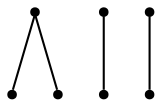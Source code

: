 graph {
  node [shape=point,comment="{\"directed\":false,\"doi\":\"10.1007/978-3-031-49275-4_2\",\"figure\":\"3\"}"]

  v0 [pos="403.49656073395414,370.18618768115294"]
  v1 [pos="594.7134744100204,296.1104360207505"]
  v2 [pos="594.7134744100204,467.0441343171974"]
  v3 [pos="571.9223680924085,353.0897449788836"]
  v4 [pos="571.9223680924085,410.06910162774534"]
  v5 [pos="235.06452171056526,330.2989497751506"]
  v6 [pos="235.06452171056526,387.2783064240125"]

  v0 -- v1 [id="-1",pos="403.49656073395414,370.18618768115294 446.229432012,327.45071637993084 488.96123023549734,284.71944186284185 545.9411580357284,284.71944186284185 560.5268149336027,284.7193146875651 560.5268149336027,284.7193146875651 560.5268149336027,284.7193146875651 594.7134744100204,296.1104360207505 594.7134744100204,296.1104360207505 594.7134744100204,296.1104360207505"]
  v0 -- v2 [id="-2",pos="403.49656073395414,370.18618768115294 446.229432012,412.921658982375 488.96123023549734,455.652933499464 545.9411580357284,455.652933499464 560.5268149336027,455.64864133387334 560.5268149336027,455.64864133387334 560.5268149336027,455.64864133387334 594.7134744100204,467.0441343171974 594.7134744100204,467.0441343171974 594.7134744100204,467.0441343171974"]
  v3 -- v4 [id="-18",pos="571.9223680924085,353.0897449788836 545.9411580357284,341.6986713364269 545.9411580357284,341.6986713364269 545.9411580357284,341.6986713364269 530.2053138385345,341.69863954260774 517.4532925533969,354.4505045433027 517.4532925533969,370.1861558873337 517.4532925533969,385.92180723136477 530.2053138385345,398.67367223205974 545.9411580357284,398.67367223205974 571.9223680924085,410.06910162774534 571.9223680924085,410.06910162774534 571.9223680924085,410.06910162774534"]
  v6 -- v5 [id="-19",pos="235.06452171056526,387.2783064240125 261.04991270570906,398.6737040258789 261.04991270570906,398.6737040258789 261.04991270570906,398.6737040258789 276.7815918615438,398.67357685060216 289.5336131466814,385.9217118499072 289.5336131466814,370.1860605058762 289.5336131466814,354.45040916184513 276.7815918615438,341.69854416115015 261.04574766434985,341.69854416115015 235.06452171056526,330.2989497751506 235.06452171056526,330.2989497751506 235.06452171056526,330.2989497751506"]
}